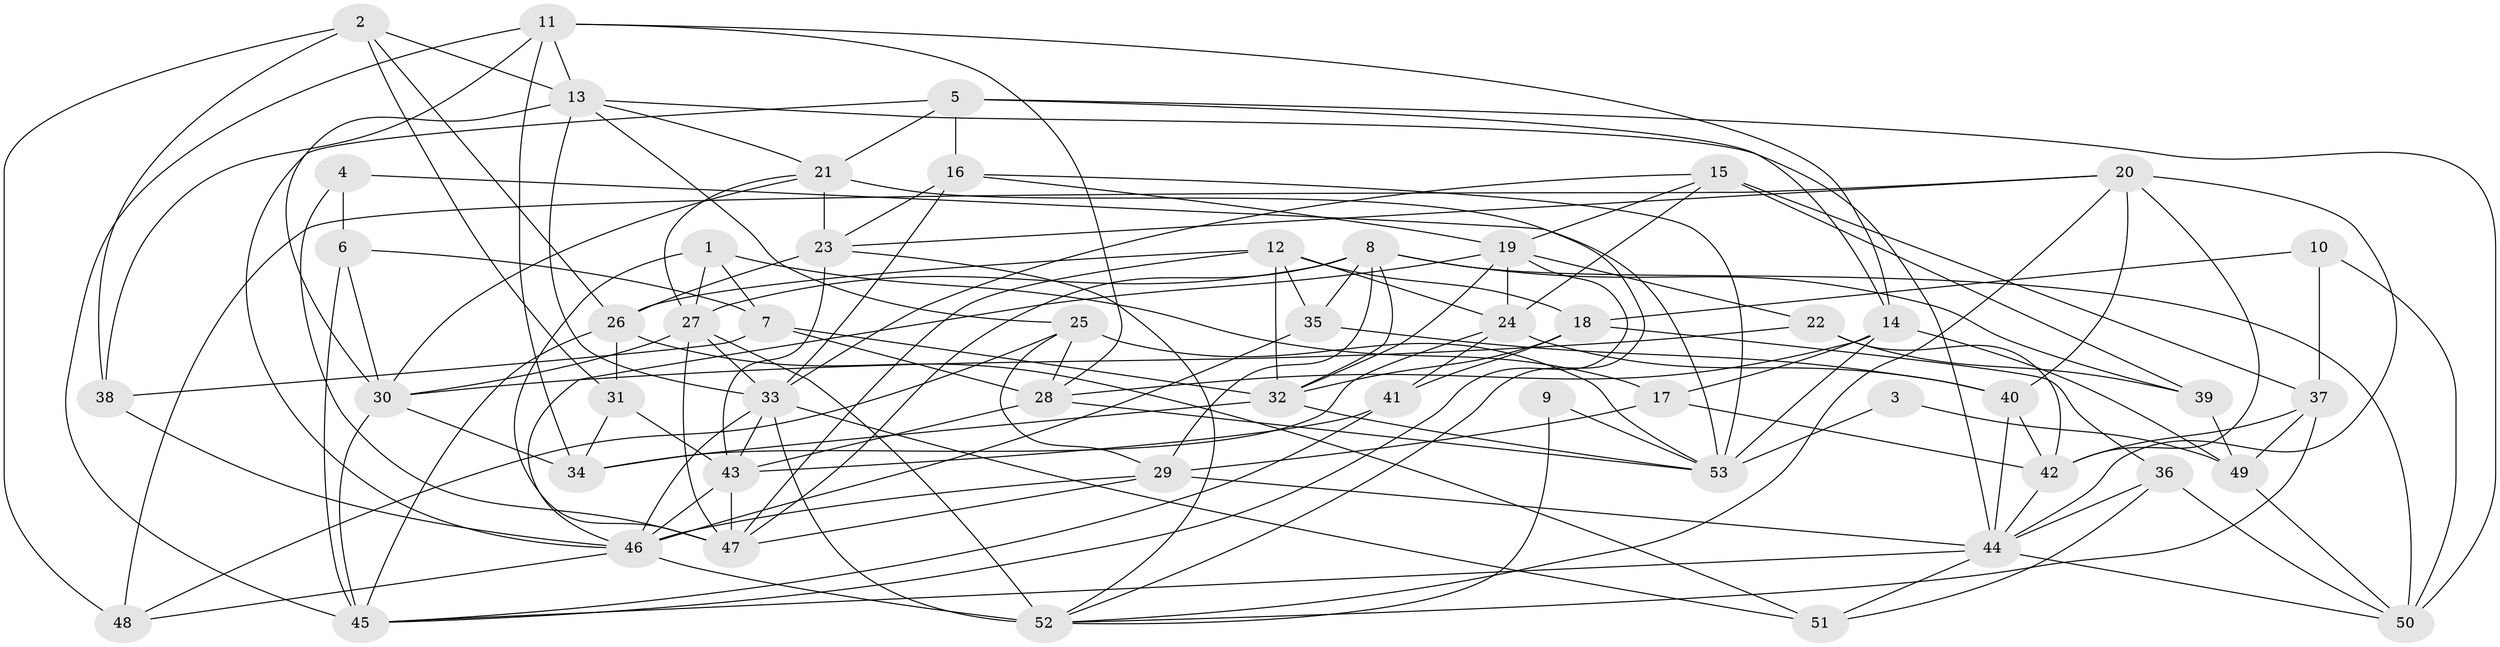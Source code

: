 // original degree distribution, {5: 0.20952380952380953, 3: 0.3333333333333333, 4: 0.24761904761904763, 2: 0.08571428571428572, 6: 0.0761904761904762, 7: 0.047619047619047616}
// Generated by graph-tools (version 1.1) at 2025/02/03/09/25 03:02:09]
// undirected, 53 vertices, 145 edges
graph export_dot {
graph [start="1"]
  node [color=gray90,style=filled];
  1;
  2;
  3;
  4;
  5;
  6;
  7;
  8;
  9;
  10;
  11;
  12;
  13;
  14;
  15;
  16;
  17;
  18;
  19;
  20;
  21;
  22;
  23;
  24;
  25;
  26;
  27;
  28;
  29;
  30;
  31;
  32;
  33;
  34;
  35;
  36;
  37;
  38;
  39;
  40;
  41;
  42;
  43;
  44;
  45;
  46;
  47;
  48;
  49;
  50;
  51;
  52;
  53;
  1 -- 7 [weight=1.0];
  1 -- 17 [weight=1.0];
  1 -- 27 [weight=1.0];
  1 -- 47 [weight=1.0];
  2 -- 13 [weight=1.0];
  2 -- 26 [weight=1.0];
  2 -- 31 [weight=1.0];
  2 -- 38 [weight=1.0];
  2 -- 48 [weight=1.0];
  3 -- 49 [weight=1.0];
  3 -- 53 [weight=1.0];
  4 -- 6 [weight=1.0];
  4 -- 47 [weight=1.0];
  4 -- 53 [weight=2.0];
  5 -- 14 [weight=1.0];
  5 -- 16 [weight=1.0];
  5 -- 21 [weight=1.0];
  5 -- 46 [weight=1.0];
  5 -- 50 [weight=1.0];
  6 -- 7 [weight=1.0];
  6 -- 30 [weight=1.0];
  6 -- 45 [weight=1.0];
  7 -- 28 [weight=1.0];
  7 -- 32 [weight=1.0];
  7 -- 38 [weight=1.0];
  8 -- 27 [weight=1.0];
  8 -- 29 [weight=1.0];
  8 -- 32 [weight=1.0];
  8 -- 35 [weight=1.0];
  8 -- 39 [weight=1.0];
  8 -- 47 [weight=1.0];
  8 -- 50 [weight=1.0];
  9 -- 52 [weight=1.0];
  9 -- 53 [weight=1.0];
  10 -- 18 [weight=1.0];
  10 -- 37 [weight=1.0];
  10 -- 50 [weight=1.0];
  11 -- 13 [weight=1.0];
  11 -- 14 [weight=1.0];
  11 -- 28 [weight=1.0];
  11 -- 34 [weight=1.0];
  11 -- 38 [weight=1.0];
  11 -- 45 [weight=1.0];
  12 -- 18 [weight=1.0];
  12 -- 24 [weight=1.0];
  12 -- 26 [weight=1.0];
  12 -- 32 [weight=1.0];
  12 -- 35 [weight=1.0];
  12 -- 47 [weight=1.0];
  13 -- 21 [weight=1.0];
  13 -- 25 [weight=1.0];
  13 -- 30 [weight=1.0];
  13 -- 33 [weight=1.0];
  13 -- 44 [weight=1.0];
  14 -- 17 [weight=1.0];
  14 -- 28 [weight=1.0];
  14 -- 49 [weight=3.0];
  14 -- 53 [weight=1.0];
  15 -- 19 [weight=1.0];
  15 -- 24 [weight=1.0];
  15 -- 33 [weight=1.0];
  15 -- 37 [weight=1.0];
  15 -- 39 [weight=1.0];
  16 -- 19 [weight=1.0];
  16 -- 23 [weight=1.0];
  16 -- 33 [weight=1.0];
  16 -- 53 [weight=1.0];
  17 -- 29 [weight=1.0];
  17 -- 42 [weight=1.0];
  18 -- 32 [weight=1.0];
  18 -- 36 [weight=1.0];
  18 -- 41 [weight=1.0];
  19 -- 22 [weight=1.0];
  19 -- 24 [weight=1.0];
  19 -- 32 [weight=1.0];
  19 -- 45 [weight=1.0];
  19 -- 46 [weight=1.0];
  20 -- 23 [weight=1.0];
  20 -- 40 [weight=1.0];
  20 -- 42 [weight=1.0];
  20 -- 44 [weight=1.0];
  20 -- 48 [weight=2.0];
  20 -- 52 [weight=1.0];
  21 -- 23 [weight=1.0];
  21 -- 27 [weight=1.0];
  21 -- 30 [weight=1.0];
  21 -- 52 [weight=1.0];
  22 -- 30 [weight=1.0];
  22 -- 39 [weight=1.0];
  22 -- 42 [weight=1.0];
  23 -- 26 [weight=1.0];
  23 -- 43 [weight=1.0];
  23 -- 52 [weight=1.0];
  24 -- 34 [weight=1.0];
  24 -- 40 [weight=1.0];
  24 -- 41 [weight=1.0];
  25 -- 28 [weight=1.0];
  25 -- 29 [weight=1.0];
  25 -- 48 [weight=1.0];
  25 -- 53 [weight=1.0];
  26 -- 31 [weight=2.0];
  26 -- 45 [weight=1.0];
  26 -- 51 [weight=1.0];
  27 -- 30 [weight=1.0];
  27 -- 33 [weight=2.0];
  27 -- 47 [weight=1.0];
  27 -- 52 [weight=1.0];
  28 -- 43 [weight=1.0];
  28 -- 53 [weight=1.0];
  29 -- 44 [weight=1.0];
  29 -- 46 [weight=1.0];
  29 -- 47 [weight=1.0];
  30 -- 34 [weight=2.0];
  30 -- 45 [weight=1.0];
  31 -- 34 [weight=1.0];
  31 -- 43 [weight=1.0];
  32 -- 34 [weight=2.0];
  32 -- 53 [weight=1.0];
  33 -- 43 [weight=1.0];
  33 -- 46 [weight=1.0];
  33 -- 51 [weight=1.0];
  33 -- 52 [weight=3.0];
  35 -- 40 [weight=1.0];
  35 -- 46 [weight=1.0];
  36 -- 44 [weight=1.0];
  36 -- 50 [weight=1.0];
  36 -- 51 [weight=1.0];
  37 -- 42 [weight=1.0];
  37 -- 49 [weight=1.0];
  37 -- 52 [weight=1.0];
  38 -- 46 [weight=1.0];
  39 -- 49 [weight=1.0];
  40 -- 42 [weight=1.0];
  40 -- 44 [weight=1.0];
  41 -- 43 [weight=1.0];
  41 -- 45 [weight=1.0];
  42 -- 44 [weight=1.0];
  43 -- 46 [weight=1.0];
  43 -- 47 [weight=1.0];
  44 -- 45 [weight=1.0];
  44 -- 50 [weight=1.0];
  44 -- 51 [weight=1.0];
  46 -- 48 [weight=1.0];
  46 -- 52 [weight=1.0];
  49 -- 50 [weight=1.0];
}
